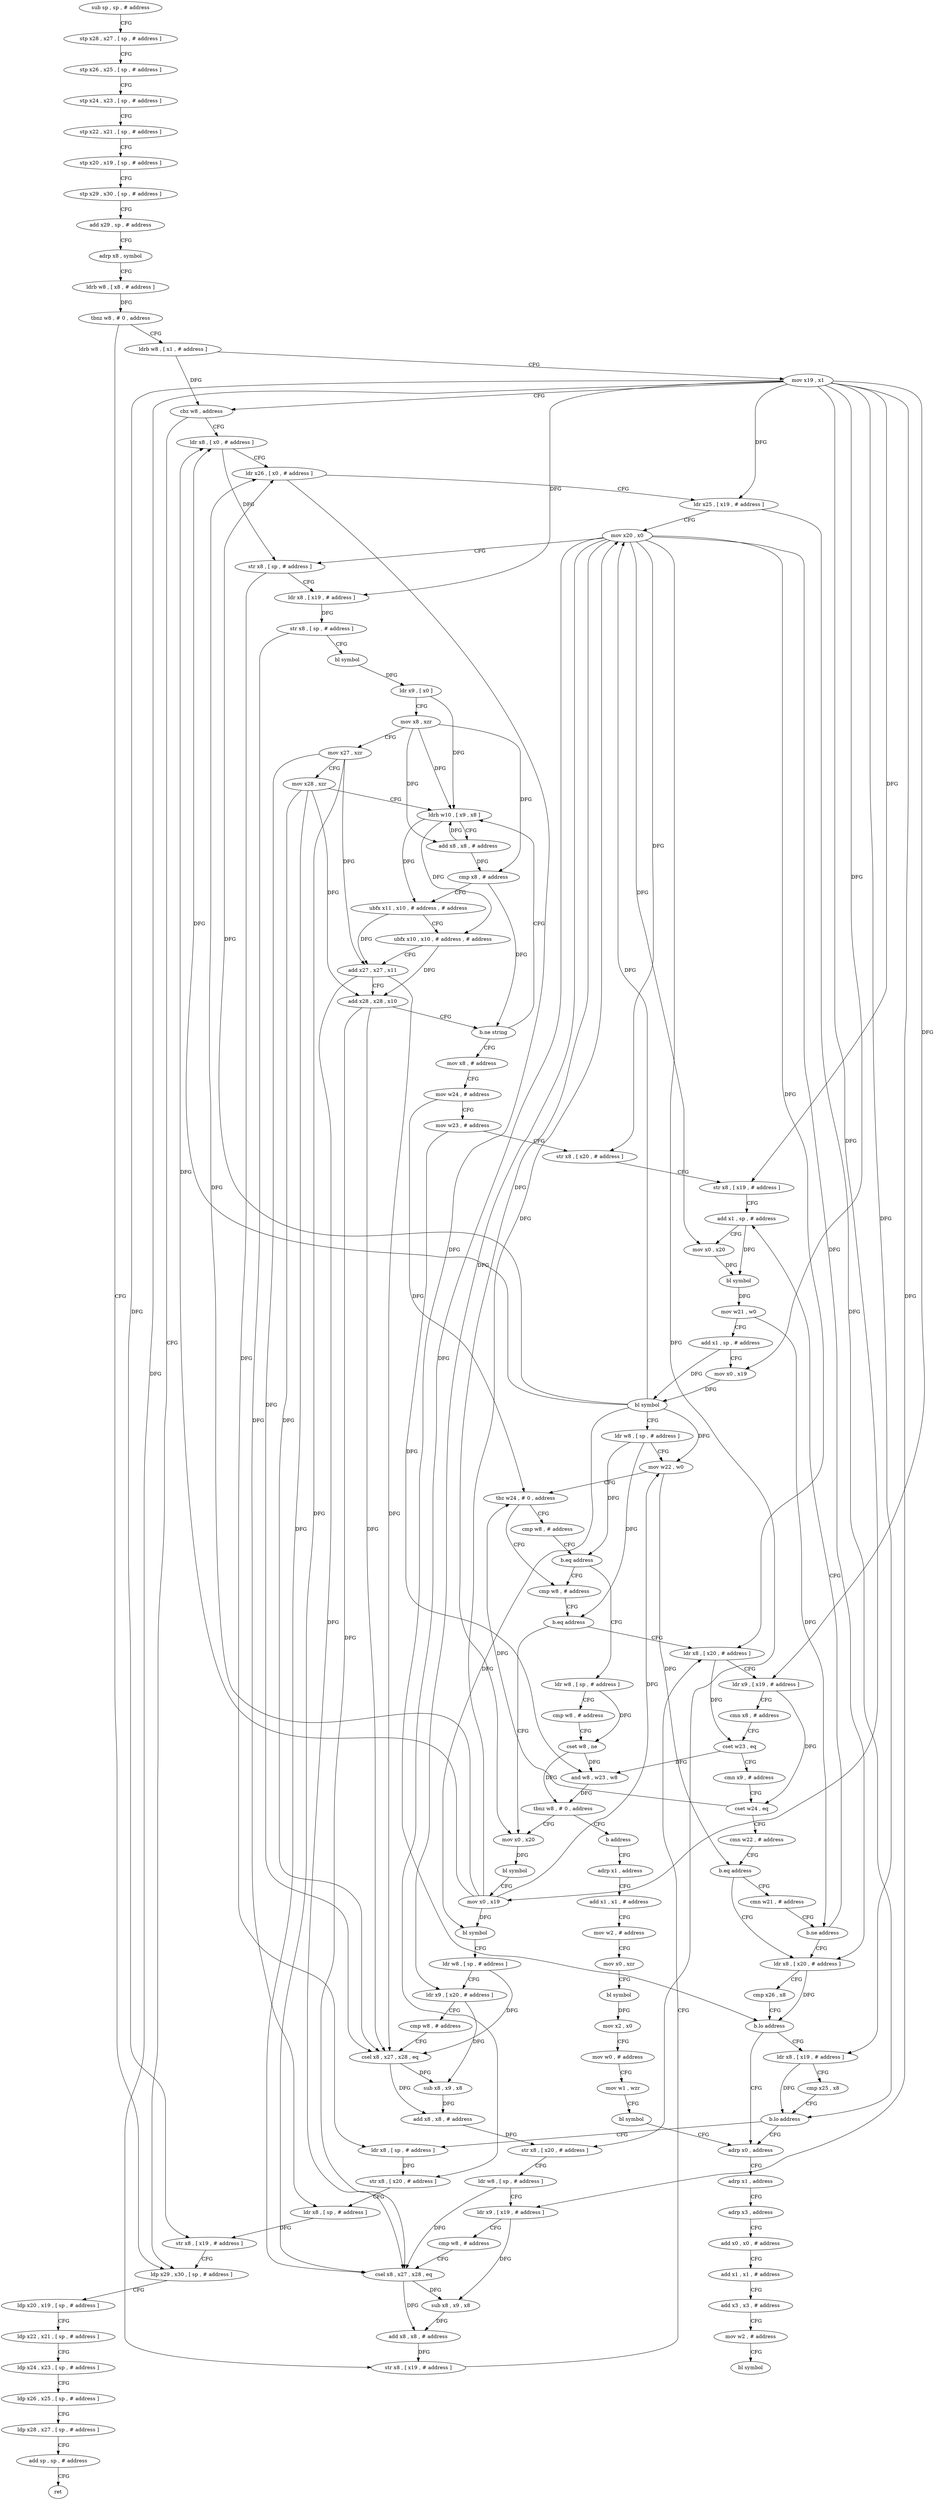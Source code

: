 digraph "func" {
"4207976" [label = "sub sp , sp , # address" ]
"4207980" [label = "stp x28 , x27 , [ sp , # address ]" ]
"4207984" [label = "stp x26 , x25 , [ sp , # address ]" ]
"4207988" [label = "stp x24 , x23 , [ sp , # address ]" ]
"4207992" [label = "stp x22 , x21 , [ sp , # address ]" ]
"4207996" [label = "stp x20 , x19 , [ sp , # address ]" ]
"4208000" [label = "stp x29 , x30 , [ sp , # address ]" ]
"4208004" [label = "add x29 , sp , # address" ]
"4208008" [label = "adrp x8 , symbol" ]
"4208012" [label = "ldrb w8 , [ x8 , # address ]" ]
"4208016" [label = "tbnz w8 , # 0 , address" ]
"4208364" [label = "ldp x29 , x30 , [ sp , # address ]" ]
"4208020" [label = "ldrb w8 , [ x1 , # address ]" ]
"4208368" [label = "ldp x20 , x19 , [ sp , # address ]" ]
"4208372" [label = "ldp x22 , x21 , [ sp , # address ]" ]
"4208376" [label = "ldp x24 , x23 , [ sp , # address ]" ]
"4208380" [label = "ldp x26 , x25 , [ sp , # address ]" ]
"4208384" [label = "ldp x28 , x27 , [ sp , # address ]" ]
"4208388" [label = "add sp , sp , # address" ]
"4208392" [label = "ret" ]
"4208024" [label = "mov x19 , x1" ]
"4208028" [label = "cbz w8 , address" ]
"4208032" [label = "ldr x8 , [ x0 , # address ]" ]
"4208036" [label = "ldr x26 , [ x0 , # address ]" ]
"4208040" [label = "ldr x25 , [ x19 , # address ]" ]
"4208044" [label = "mov x20 , x0" ]
"4208048" [label = "str x8 , [ sp , # address ]" ]
"4208052" [label = "ldr x8 , [ x19 , # address ]" ]
"4208056" [label = "str x8 , [ sp , # address ]" ]
"4208060" [label = "bl symbol" ]
"4208064" [label = "ldr x9 , [ x0 ]" ]
"4208068" [label = "mov x8 , xzr" ]
"4208072" [label = "mov x27 , xzr" ]
"4208076" [label = "mov x28 , xzr" ]
"4208080" [label = "ldrh w10 , [ x9 , x8 ]" ]
"4208084" [label = "add x8 , x8 , # address" ]
"4208088" [label = "cmp x8 , # address" ]
"4208092" [label = "ubfx x11 , x10 , # address , # address" ]
"4208096" [label = "ubfx x10 , x10 , # address , # address" ]
"4208100" [label = "add x27 , x27 , x11" ]
"4208104" [label = "add x28 , x28 , x10" ]
"4208108" [label = "b.ne string" ]
"4208112" [label = "mov x8 , # address" ]
"4208116" [label = "mov w24 , # address" ]
"4208120" [label = "mov w23 , # address" ]
"4208124" [label = "str x8 , [ x20 , # address ]" ]
"4208128" [label = "str x8 , [ x19 , # address ]" ]
"4208132" [label = "add x1 , sp , # address" ]
"4208204" [label = "cmp w8 , # address" ]
"4208208" [label = "b.eq address" ]
"4208284" [label = "ldr x8 , [ x20 , # address ]" ]
"4208212" [label = "mov x0 , x20" ]
"4208172" [label = "cmp w8 , # address" ]
"4208176" [label = "b.eq address" ]
"4208180" [label = "ldr w8 , [ sp , # address ]" ]
"4208288" [label = "ldr x9 , [ x19 , # address ]" ]
"4208292" [label = "cmn x8 , # address" ]
"4208296" [label = "cset w23 , eq" ]
"4208300" [label = "cmn x9 , # address" ]
"4208304" [label = "cset w24 , eq" ]
"4208308" [label = "cmn w22 , # address" ]
"4208312" [label = "b.eq address" ]
"4208324" [label = "ldr x8 , [ x20 , # address ]" ]
"4208316" [label = "cmn w21 , # address" ]
"4208216" [label = "bl symbol" ]
"4208220" [label = "mov x0 , x19" ]
"4208224" [label = "bl symbol" ]
"4208228" [label = "ldr w8 , [ sp , # address ]" ]
"4208232" [label = "ldr x9 , [ x20 , # address ]" ]
"4208236" [label = "cmp w8 , # address" ]
"4208240" [label = "csel x8 , x27 , x28 , eq" ]
"4208244" [label = "sub x8 , x9 , x8" ]
"4208248" [label = "add x8 , x8 , # address" ]
"4208252" [label = "str x8 , [ x20 , # address ]" ]
"4208256" [label = "ldr w8 , [ sp , # address ]" ]
"4208260" [label = "ldr x9 , [ x19 , # address ]" ]
"4208264" [label = "cmp w8 , # address" ]
"4208268" [label = "csel x8 , x27 , x28 , eq" ]
"4208272" [label = "sub x8 , x9 , x8" ]
"4208276" [label = "add x8 , x8 , # address" ]
"4208280" [label = "str x8 , [ x19 , # address ]" ]
"4208184" [label = "cmp w8 , # address" ]
"4208188" [label = "cset w8 , ne" ]
"4208192" [label = "and w8 , w23 , w8" ]
"4208196" [label = "tbnz w8 , # 0 , address" ]
"4208200" [label = "b address" ]
"4208328" [label = "cmp x26 , x8" ]
"4208332" [label = "b.lo address" ]
"4208432" [label = "adrp x0 , address" ]
"4208336" [label = "ldr x8 , [ x19 , # address ]" ]
"4208320" [label = "b.ne address" ]
"4208396" [label = "adrp x1 , address" ]
"4208436" [label = "adrp x1 , address" ]
"4208440" [label = "adrp x3 , address" ]
"4208444" [label = "add x0 , x0 , # address" ]
"4208448" [label = "add x1 , x1 , # address" ]
"4208452" [label = "add x3 , x3 , # address" ]
"4208456" [label = "mov w2 , # address" ]
"4208460" [label = "bl symbol" ]
"4208340" [label = "cmp x25 , x8" ]
"4208344" [label = "b.lo address" ]
"4208348" [label = "ldr x8 , [ sp , # address ]" ]
"4208136" [label = "mov x0 , x20" ]
"4208140" [label = "bl symbol" ]
"4208144" [label = "mov w21 , w0" ]
"4208148" [label = "add x1 , sp , # address" ]
"4208152" [label = "mov x0 , x19" ]
"4208156" [label = "bl symbol" ]
"4208160" [label = "ldr w8 , [ sp , # address ]" ]
"4208164" [label = "mov w22 , w0" ]
"4208168" [label = "tbz w24 , # 0 , address" ]
"4208400" [label = "add x1 , x1 , # address" ]
"4208404" [label = "mov w2 , # address" ]
"4208408" [label = "mov x0 , xzr" ]
"4208412" [label = "bl symbol" ]
"4208416" [label = "mov x2 , x0" ]
"4208420" [label = "mov w0 , # address" ]
"4208424" [label = "mov w1 , wzr" ]
"4208428" [label = "bl symbol" ]
"4208352" [label = "str x8 , [ x20 , # address ]" ]
"4208356" [label = "ldr x8 , [ sp , # address ]" ]
"4208360" [label = "str x8 , [ x19 , # address ]" ]
"4207976" -> "4207980" [ label = "CFG" ]
"4207980" -> "4207984" [ label = "CFG" ]
"4207984" -> "4207988" [ label = "CFG" ]
"4207988" -> "4207992" [ label = "CFG" ]
"4207992" -> "4207996" [ label = "CFG" ]
"4207996" -> "4208000" [ label = "CFG" ]
"4208000" -> "4208004" [ label = "CFG" ]
"4208004" -> "4208008" [ label = "CFG" ]
"4208008" -> "4208012" [ label = "CFG" ]
"4208012" -> "4208016" [ label = "DFG" ]
"4208016" -> "4208364" [ label = "CFG" ]
"4208016" -> "4208020" [ label = "CFG" ]
"4208364" -> "4208368" [ label = "CFG" ]
"4208020" -> "4208024" [ label = "CFG" ]
"4208020" -> "4208028" [ label = "DFG" ]
"4208368" -> "4208372" [ label = "CFG" ]
"4208372" -> "4208376" [ label = "CFG" ]
"4208376" -> "4208380" [ label = "CFG" ]
"4208380" -> "4208384" [ label = "CFG" ]
"4208384" -> "4208388" [ label = "CFG" ]
"4208388" -> "4208392" [ label = "CFG" ]
"4208024" -> "4208028" [ label = "CFG" ]
"4208024" -> "4208040" [ label = "DFG" ]
"4208024" -> "4208052" [ label = "DFG" ]
"4208024" -> "4208128" [ label = "DFG" ]
"4208024" -> "4208152" [ label = "DFG" ]
"4208024" -> "4208288" [ label = "DFG" ]
"4208024" -> "4208220" [ label = "DFG" ]
"4208024" -> "4208260" [ label = "DFG" ]
"4208024" -> "4208280" [ label = "DFG" ]
"4208024" -> "4208336" [ label = "DFG" ]
"4208024" -> "4208360" [ label = "DFG" ]
"4208028" -> "4208364" [ label = "CFG" ]
"4208028" -> "4208032" [ label = "CFG" ]
"4208032" -> "4208036" [ label = "CFG" ]
"4208032" -> "4208048" [ label = "DFG" ]
"4208036" -> "4208040" [ label = "CFG" ]
"4208036" -> "4208332" [ label = "DFG" ]
"4208040" -> "4208044" [ label = "CFG" ]
"4208040" -> "4208344" [ label = "DFG" ]
"4208044" -> "4208048" [ label = "CFG" ]
"4208044" -> "4208124" [ label = "DFG" ]
"4208044" -> "4208136" [ label = "DFG" ]
"4208044" -> "4208284" [ label = "DFG" ]
"4208044" -> "4208212" [ label = "DFG" ]
"4208044" -> "4208232" [ label = "DFG" ]
"4208044" -> "4208252" [ label = "DFG" ]
"4208044" -> "4208324" [ label = "DFG" ]
"4208044" -> "4208352" [ label = "DFG" ]
"4208048" -> "4208052" [ label = "CFG" ]
"4208048" -> "4208348" [ label = "DFG" ]
"4208052" -> "4208056" [ label = "DFG" ]
"4208056" -> "4208060" [ label = "CFG" ]
"4208056" -> "4208356" [ label = "DFG" ]
"4208060" -> "4208064" [ label = "DFG" ]
"4208064" -> "4208068" [ label = "CFG" ]
"4208064" -> "4208080" [ label = "DFG" ]
"4208068" -> "4208072" [ label = "CFG" ]
"4208068" -> "4208080" [ label = "DFG" ]
"4208068" -> "4208084" [ label = "DFG" ]
"4208068" -> "4208088" [ label = "DFG" ]
"4208072" -> "4208076" [ label = "CFG" ]
"4208072" -> "4208100" [ label = "DFG" ]
"4208072" -> "4208240" [ label = "DFG" ]
"4208072" -> "4208268" [ label = "DFG" ]
"4208076" -> "4208080" [ label = "CFG" ]
"4208076" -> "4208104" [ label = "DFG" ]
"4208076" -> "4208240" [ label = "DFG" ]
"4208076" -> "4208268" [ label = "DFG" ]
"4208080" -> "4208084" [ label = "CFG" ]
"4208080" -> "4208092" [ label = "DFG" ]
"4208080" -> "4208096" [ label = "DFG" ]
"4208084" -> "4208088" [ label = "DFG" ]
"4208084" -> "4208080" [ label = "DFG" ]
"4208088" -> "4208092" [ label = "CFG" ]
"4208088" -> "4208108" [ label = "DFG" ]
"4208092" -> "4208096" [ label = "CFG" ]
"4208092" -> "4208100" [ label = "DFG" ]
"4208096" -> "4208100" [ label = "CFG" ]
"4208096" -> "4208104" [ label = "DFG" ]
"4208100" -> "4208104" [ label = "CFG" ]
"4208100" -> "4208240" [ label = "DFG" ]
"4208100" -> "4208268" [ label = "DFG" ]
"4208104" -> "4208108" [ label = "CFG" ]
"4208104" -> "4208240" [ label = "DFG" ]
"4208104" -> "4208268" [ label = "DFG" ]
"4208108" -> "4208080" [ label = "CFG" ]
"4208108" -> "4208112" [ label = "CFG" ]
"4208112" -> "4208116" [ label = "CFG" ]
"4208116" -> "4208120" [ label = "CFG" ]
"4208116" -> "4208168" [ label = "DFG" ]
"4208120" -> "4208124" [ label = "CFG" ]
"4208120" -> "4208192" [ label = "DFG" ]
"4208124" -> "4208128" [ label = "CFG" ]
"4208128" -> "4208132" [ label = "CFG" ]
"4208132" -> "4208136" [ label = "CFG" ]
"4208132" -> "4208140" [ label = "DFG" ]
"4208204" -> "4208208" [ label = "CFG" ]
"4208208" -> "4208284" [ label = "CFG" ]
"4208208" -> "4208212" [ label = "CFG" ]
"4208284" -> "4208288" [ label = "CFG" ]
"4208284" -> "4208296" [ label = "DFG" ]
"4208212" -> "4208216" [ label = "DFG" ]
"4208172" -> "4208176" [ label = "CFG" ]
"4208176" -> "4208204" [ label = "CFG" ]
"4208176" -> "4208180" [ label = "CFG" ]
"4208180" -> "4208184" [ label = "CFG" ]
"4208180" -> "4208188" [ label = "DFG" ]
"4208288" -> "4208292" [ label = "CFG" ]
"4208288" -> "4208304" [ label = "DFG" ]
"4208292" -> "4208296" [ label = "CFG" ]
"4208296" -> "4208300" [ label = "CFG" ]
"4208296" -> "4208192" [ label = "DFG" ]
"4208300" -> "4208304" [ label = "CFG" ]
"4208304" -> "4208308" [ label = "CFG" ]
"4208304" -> "4208168" [ label = "DFG" ]
"4208308" -> "4208312" [ label = "CFG" ]
"4208312" -> "4208324" [ label = "CFG" ]
"4208312" -> "4208316" [ label = "CFG" ]
"4208324" -> "4208328" [ label = "CFG" ]
"4208324" -> "4208332" [ label = "DFG" ]
"4208316" -> "4208320" [ label = "CFG" ]
"4208216" -> "4208220" [ label = "CFG" ]
"4208220" -> "4208224" [ label = "DFG" ]
"4208220" -> "4208032" [ label = "DFG" ]
"4208220" -> "4208036" [ label = "DFG" ]
"4208220" -> "4208044" [ label = "DFG" ]
"4208220" -> "4208164" [ label = "DFG" ]
"4208224" -> "4208228" [ label = "CFG" ]
"4208228" -> "4208232" [ label = "CFG" ]
"4208228" -> "4208240" [ label = "DFG" ]
"4208232" -> "4208236" [ label = "CFG" ]
"4208232" -> "4208244" [ label = "DFG" ]
"4208236" -> "4208240" [ label = "CFG" ]
"4208240" -> "4208244" [ label = "DFG" ]
"4208240" -> "4208248" [ label = "DFG" ]
"4208244" -> "4208248" [ label = "DFG" ]
"4208248" -> "4208252" [ label = "DFG" ]
"4208252" -> "4208256" [ label = "CFG" ]
"4208256" -> "4208260" [ label = "CFG" ]
"4208256" -> "4208268" [ label = "DFG" ]
"4208260" -> "4208264" [ label = "CFG" ]
"4208260" -> "4208272" [ label = "DFG" ]
"4208264" -> "4208268" [ label = "CFG" ]
"4208268" -> "4208272" [ label = "DFG" ]
"4208268" -> "4208276" [ label = "DFG" ]
"4208272" -> "4208276" [ label = "DFG" ]
"4208276" -> "4208280" [ label = "DFG" ]
"4208280" -> "4208284" [ label = "CFG" ]
"4208184" -> "4208188" [ label = "CFG" ]
"4208188" -> "4208192" [ label = "DFG" ]
"4208188" -> "4208196" [ label = "DFG" ]
"4208192" -> "4208196" [ label = "DFG" ]
"4208196" -> "4208212" [ label = "CFG" ]
"4208196" -> "4208200" [ label = "CFG" ]
"4208200" -> "4208396" [ label = "CFG" ]
"4208328" -> "4208332" [ label = "CFG" ]
"4208332" -> "4208432" [ label = "CFG" ]
"4208332" -> "4208336" [ label = "CFG" ]
"4208432" -> "4208436" [ label = "CFG" ]
"4208336" -> "4208340" [ label = "CFG" ]
"4208336" -> "4208344" [ label = "DFG" ]
"4208320" -> "4208132" [ label = "CFG" ]
"4208320" -> "4208324" [ label = "CFG" ]
"4208396" -> "4208400" [ label = "CFG" ]
"4208436" -> "4208440" [ label = "CFG" ]
"4208440" -> "4208444" [ label = "CFG" ]
"4208444" -> "4208448" [ label = "CFG" ]
"4208448" -> "4208452" [ label = "CFG" ]
"4208452" -> "4208456" [ label = "CFG" ]
"4208456" -> "4208460" [ label = "CFG" ]
"4208340" -> "4208344" [ label = "CFG" ]
"4208344" -> "4208432" [ label = "CFG" ]
"4208344" -> "4208348" [ label = "CFG" ]
"4208348" -> "4208352" [ label = "DFG" ]
"4208136" -> "4208140" [ label = "DFG" ]
"4208140" -> "4208144" [ label = "DFG" ]
"4208144" -> "4208148" [ label = "CFG" ]
"4208144" -> "4208320" [ label = "DFG" ]
"4208148" -> "4208152" [ label = "CFG" ]
"4208148" -> "4208156" [ label = "DFG" ]
"4208152" -> "4208156" [ label = "DFG" ]
"4208156" -> "4208160" [ label = "CFG" ]
"4208156" -> "4208032" [ label = "DFG" ]
"4208156" -> "4208036" [ label = "DFG" ]
"4208156" -> "4208044" [ label = "DFG" ]
"4208156" -> "4208164" [ label = "DFG" ]
"4208156" -> "4208224" [ label = "DFG" ]
"4208160" -> "4208164" [ label = "CFG" ]
"4208160" -> "4208208" [ label = "DFG" ]
"4208160" -> "4208176" [ label = "DFG" ]
"4208164" -> "4208168" [ label = "CFG" ]
"4208164" -> "4208312" [ label = "DFG" ]
"4208168" -> "4208204" [ label = "CFG" ]
"4208168" -> "4208172" [ label = "CFG" ]
"4208400" -> "4208404" [ label = "CFG" ]
"4208404" -> "4208408" [ label = "CFG" ]
"4208408" -> "4208412" [ label = "CFG" ]
"4208412" -> "4208416" [ label = "DFG" ]
"4208416" -> "4208420" [ label = "CFG" ]
"4208420" -> "4208424" [ label = "CFG" ]
"4208424" -> "4208428" [ label = "CFG" ]
"4208428" -> "4208432" [ label = "CFG" ]
"4208352" -> "4208356" [ label = "CFG" ]
"4208356" -> "4208360" [ label = "DFG" ]
"4208360" -> "4208364" [ label = "CFG" ]
}
